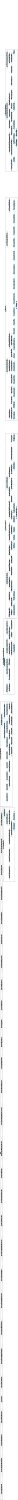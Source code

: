 /* ------------------------------------------------------------ */
/* created with bunch v3 */
/* Objective Function value = 1.7547169811320755*/
/* ------------------------------------------------------------ */

digraph G {
size= "10,10";
rotate = 90;
subgraph cluster_libraries {
label = "libraries";
color = black;
style = bold;

"helper_events2ClassicPCM_Finder_findAllEventGroups"[shape=diamond,color=lightgray,fontcolor=black,style=filled];
"helper_events2ClassicPCM_Finder_findAllAssemblyAllocations"[shape=diamond,color=lightgray,fontcolor=black,style=filled];
"helper_Commons_createAssemblyContext2"[shape=diamond,color=lightgray,fontcolor=black,style=filled];
"helper_events2ClassicPCM_Finder_findResourceContainer"[shape=diamond,color=lightgray,fontcolor=black,style=filled];
"helper_events2ClassicPCM_Finder_findAllocation2"[shape=diamond,color=lightgray,fontcolor=black,style=filled];
"helper_Commons_getProvidingComponent"[shape=diamond,color=lightgray,fontcolor=black,style=filled];
"helper_events2ClassicPCM_Finder_findAllSourceRoles2"[shape=diamond,color=lightgray,fontcolor=black,style=filled];
"mapping_Commons_createAssemblyContext3"[shape=diamond,color=lightgray,fontcolor=black,style=filled];
"helper_Commons_createAllocationContext"[shape=diamond,color=lightgray,fontcolor=black,style=filled];
"helper_Commons_deployAndConnect"[shape=diamond,color=lightgray,fontcolor=black,style=filled];
"helper_Commons_createAssemblyContext"[shape=diamond,color=lightgray,fontcolor=black,style=filled];
"helper_Commons_getUniqueElementNameSuffix"[shape=diamond,color=lightgray,fontcolor=black,style=filled];
"helper_events2ClassicPCM_Finder_findAllSourceRoles"[shape=diamond,color=lightgray,fontcolor=black,style=filled];
"helper_events2ClassicPCM_Finder_findAllAssemblyContextsWithSourceRoles"[shape=diamond,color=lightgray,fontcolor=black,style=filled];
"helper_events2ClassicPCM_Finder_findAssemblyEventConnectors"[shape=diamond,color=lightgray,fontcolor=black,style=filled];
"helper_Commons_createBasicComponent"[shape=diamond,color=lightgray,fontcolor=black,style=filled];
"helper_events2ClassicPCM_Finder_findResourceContainer2"[shape=diamond,color=lightgray,fontcolor=black,style=filled];
"helper_Commons_createOperationProvidedRole"[shape=diamond,color=lightgray,fontcolor=black,style=filled];
"helper_events2ClassicPCM_Finder_findEventChannelSourceConnectors"[shape=diamond,color=lightgray,fontcolor=black,style=filled];
"helper_events2ClassicPCM_Finder_findAllocation"[shape=diamond,color=lightgray,fontcolor=black,style=filled];
"helper_events2ClassicPCM_Finder_findOperationProvidedRole"[shape=diamond,color=lightgray,fontcolor=black,style=filled];
"helper_Commons_getListOfVariableCharacterisationTypes"[shape=diamond,color=lightgray,fontcolor=black,style=filled];
"helper_events2ClassicPCM_Finder_findAllEventChannelAllocations"[shape=diamond,color=lightgray,fontcolor=black,style=filled];
"helper_events2ClassicPCM_Finder_findSystem"[shape=diamond,color=lightgray,fontcolor=black,style=filled];
"helper_Commons_connect"[shape=diamond,color=lightgray,fontcolor=black,style=filled];
"mapping_Commons_createOperationRequiredRole2"[shape=diamond,color=lightgray,fontcolor=black,style=filled];
"helper_Commons_createOperationRequiredRole"[shape=diamond,color=lightgray,fontcolor=black,style=filled];
"helper_events2ClassicPCM_Finder_findMiddlewareContainer"[shape=diamond,color=lightgray,fontcolor=black,style=filled];
"helper_Commons_getOperationRequiredRole"[shape=diamond,color=lightgray,fontcolor=black,style=filled];
}
subgraph cluster0 {
label = "(SS-L3):class_repository_OperationRequiredRole";
color = black;
style = bold;

"helper_SinkCommunication_create"[label="helper_SinkCommunication_create",shape=ellipse,color=lightblue,fontcolor=black,style=filled];
"class_repository_ProvidedRole"[label="class_repository_ProvidedRole",shape=ellipse,color=lightblue,fontcolor=black,style=filled];
"helper_SinkCommunication_createComponent"[label="helper_SinkCommunication_createComponent",shape=ellipse,color=lightblue,fontcolor=black,style=filled];
"helper_EventFilter_create"[label="helper_EventFilter_create",shape=ellipse,color=lightblue,fontcolor=black,style=filled];
"class_repository_SinkRole"[label="class_repository_SinkRole",shape=ellipse,color=lightblue,fontcolor=black,style=filled];
"helper_EventFilter_createComponent"[label="helper_EventFilter_createComponent",shape=ellipse,color=lightblue,fontcolor=black,style=filled];
"helper_SourceCommunication_createComponent"[label="helper_SourceCommunication_createComponent",shape=ellipse,color=lightblue,fontcolor=black,style=filled];
"class_repository_SourceRole"[label="class_repository_SourceRole",shape=ellipse,color=lightblue,fontcolor=black,style=filled];
"helper_SourceCommunication_create"[label="helper_SourceCommunication_create",shape=ellipse,color=lightblue,fontcolor=black,style=filled];
"helper_EventDistribution_createComponent"[label="helper_EventDistribution_createComponent",shape=ellipse,color=lightblue,fontcolor=black,style=filled];
"helper_EventDistribution_create"[label="helper_EventDistribution_create",shape=ellipse,color=lightblue,fontcolor=black,style=filled];
"class_repository_BasicComponent"[label="class_repository_BasicComponent",shape=ellipse,color=lightblue,fontcolor=black,style=filled];
"helper_SourcePort_create"[label="helper_SourcePort_create",shape=ellipse,color=lightblue,fontcolor=black,style=filled];
"helper_SourcePort_createComponent"[label="helper_SourcePort_createComponent",shape=ellipse,color=lightblue,fontcolor=black,style=filled];
"helper_events2ClassicPCM_processSourceRoleDirectConnection"[label="helper_events2ClassicPCM_processSourceRoleDirectConnection",shape=ellipse,color=lightblue,fontcolor=black,style=filled];
"helper_SinkPort_create"[label="helper_SinkPort_create",shape=ellipse,color=lightblue,fontcolor=black,style=filled];
"class_repository_OperationRequiredRole"[label="class_repository_OperationRequiredRole",shape=ellipse,color=lightblue,fontcolor=black,style=filled];
"helper_events2ClassicPCM_processSourceRole"[label="helper_events2ClassicPCM_processSourceRole",shape=ellipse,color=lightblue,fontcolor=black,style=filled];
"class_composition_AssemblyEventConnector"[label="class_composition_AssemblyEventConnector",shape=ellipse,color=lightblue,fontcolor=black,style=filled];
"class_composition_EventChannelSourceConnector"[label="class_composition_EventChannelSourceConnector",shape=ellipse,color=lightblue,fontcolor=black,style=filled];
"class_composition_EventChannelSinkConnector"[label="class_composition_EventChannelSinkConnector",shape=ellipse,color=lightblue,fontcolor=black,style=filled];
"helper_events2ClassicPCM_removeEventModelElements"[label="helper_events2ClassicPCM_removeEventModelElements",shape=ellipse,color=lightblue,fontcolor=black,style=filled];
}
subgraph cluster1 {
label = "(SS-L3):package_repository";
color = black;
style = bold;

"class_repository_CompleteComponentType"[label="class_repository_CompleteComponentType",shape=ellipse,color=lightblue,fontcolor=black,style=filled];
"class_repository_CollectionDataType"[label="class_repository_CollectionDataType",shape=ellipse,color=lightblue,fontcolor=black,style=filled];
"class_repository_InnerDeclaration"[label="class_repository_InnerDeclaration",shape=ellipse,color=lightblue,fontcolor=black,style=filled];
"class_repository_CompositeDataType"[label="class_repository_CompositeDataType",shape=ellipse,color=lightblue,fontcolor=black,style=filled];
"class_repository_InfrastructureInterface"[label="class_repository_InfrastructureInterface",shape=ellipse,color=lightblue,fontcolor=black,style=filled];
"class_repository_ProvidesComponentType"[label="class_repository_ProvidesComponentType",shape=ellipse,color=lightblue,fontcolor=black,style=filled];
"class_repository_InfrastructureRequiredRole"[label="class_repository_InfrastructureRequiredRole",shape=ellipse,color=lightblue,fontcolor=black,style=filled];
"class_repository_InfrastructureProvidedRole"[label="class_repository_InfrastructureProvidedRole",shape=ellipse,color=lightblue,fontcolor=black,style=filled];
"class_repository_PassiveResource"[label="class_repository_PassiveResource",shape=ellipse,color=lightblue,fontcolor=black,style=filled];
"class_repository_DataType"[label="class_repository_DataType",shape=ellipse,color=lightblue,fontcolor=black,style=filled];
"class_repository_RequiredCharacterisation"[label="class_repository_RequiredCharacterisation",shape=ellipse,color=lightblue,fontcolor=black,style=filled];
"class_repository_Interface"[label="class_repository_Interface",shape=ellipse,color=lightblue,fontcolor=black,style=filled];
"class_repository_ImplementationComponentType"[label="class_repository_ImplementationComponentType",shape=ellipse,color=lightblue,fontcolor=black,style=filled];
"package_repository"[label="package_repository",shape=ellipse,color=lightblue,fontcolor=black,style=filled];
"class_repository_Role"[label="class_repository_Role",shape=ellipse,color=lightblue,fontcolor=black,style=filled];
"class_repository_InfrastructureSignature"[label="class_repository_InfrastructureSignature",shape=ellipse,color=lightblue,fontcolor=black,style=filled];
"class_repository_PrimitiveDataType"[label="class_repository_PrimitiveDataType",shape=ellipse,color=lightblue,fontcolor=black,style=filled];
"class_repository_CompositeComponent"[label="class_repository_CompositeComponent",shape=ellipse,color=lightblue,fontcolor=black,style=filled];
"class_repository_RequiredRole"[label="class_repository_RequiredRole",shape=ellipse,color=lightblue,fontcolor=black,style=filled];
"helper_SinkPort_createComponent"[label="helper_SinkPort_createComponent",shape=ellipse,color=lightblue,fontcolor=black,style=filled];
"class_repository_Repository"[label="class_repository_Repository",shape=ellipse,color=lightblue,fontcolor=black,style=filled];
"helper_VariableUtil_createDefaultVariableCharacterisation"[label="helper_VariableUtil_createDefaultVariableCharacterisation",shape=ellipse,color=lightblue,fontcolor=black,style=filled];
"class_parameter_VariableCharacterisation"[label="class_parameter_VariableCharacterisation",shape=ellipse,color=lightblue,fontcolor=black,style=filled];
"helper_VariableUtil_completeVariableCharacterizations"[label="helper_VariableUtil_completeVariableCharacterizations",shape=ellipse,color=lightblue,fontcolor=black,style=filled];
"class_reliability_FailureType"[label="class_reliability_FailureType",shape=ellipse,color=lightblue,fontcolor=black,style=filled];
"class_repository_ExceptionType"[label="class_repository_ExceptionType",shape=ellipse,color=lightblue,fontcolor=black,style=filled];
"helper_InterfaceUtil_createOperationSignature"[label="helper_InterfaceUtil_createOperationSignature",shape=ellipse,color=lightblue,fontcolor=black,style=filled];
"class_core_PCMRandomVariable"[label="class_core_PCMRandomVariable",shape=ellipse,color=lightblue,fontcolor=black,style=filled];
"helper_VariableUtil_createVariableCharacterisation"[label="helper_VariableUtil_createVariableCharacterisation",shape=ellipse,color=lightblue,fontcolor=black,style=filled];
"helper_InterfaceUtil_createOperationInterface"[label="helper_InterfaceUtil_createOperationInterface",shape=ellipse,color=lightblue,fontcolor=black,style=filled];
"class_repository_OperationInterface"[label="class_repository_OperationInterface",shape=ellipse,color=lightblue,fontcolor=black,style=filled];
"helper_events2ClassicPCM_createOperationInterfaces"[label="helper_events2ClassicPCM_createOperationInterfaces",shape=ellipse,color=lightblue,fontcolor=black,style=filled];
}
subgraph cluster2 {
label = "(SS-L3):helper_events2ClassicPCM_processSourceRoleChannelConnection";
color = black;
style = bold;

"helper_EventChannelMiddlewareRegistry_register"[label="helper_EventChannelMiddlewareRegistry_register",shape=ellipse,color=lightblue,fontcolor=black,style=filled];
"helper_events2ClassicPCM_setupEventChannelMiddleware"[label="helper_events2ClassicPCM_setupEventChannelMiddleware",shape=ellipse,color=lightblue,fontcolor=black,style=filled];
"class_composition_EventChannel"[label="class_composition_EventChannel",shape=ellipse,color=lightblue,fontcolor=black,style=filled];
"helper_events2ClassicPCM_setupCentralMiddleware"[label="helper_events2ClassicPCM_setupCentralMiddleware",shape=ellipse,color=lightblue,fontcolor=black,style=filled];
"class_resourceenvironment_ResourceContainer"[label="class_resourceenvironment_ResourceContainer",shape=ellipse,color=lightblue,fontcolor=black,style=filled];
"entry_events2ClassicPCM_main"[label="entry_events2ClassicPCM_main",shape=ellipse,color=lightblue,fontcolor=black,style=filled];
"helper_EventChannelMiddlewareRegistry_getIdentifier"[label="helper_EventChannelMiddlewareRegistry_getIdentifier",shape=ellipse,color=lightblue,fontcolor=black,style=filled];
"helper_EventChannelMiddlewareRegistry_find"[label="helper_EventChannelMiddlewareRegistry_find",shape=ellipse,color=lightblue,fontcolor=black,style=filled];
"helper_Sink_adoptAndConnect2"[label="helper_Sink_adoptAndConnect2",shape=ellipse,color=lightblue,fontcolor=black,style=filled];
"helper_events2ClassicPCM_processSourceRoleChannelConnection"[label="helper_events2ClassicPCM_processSourceRoleChannelConnection",shape=ellipse,color=lightblue,fontcolor=black,style=filled];
"class_composition_AssemblyContext"[label="class_composition_AssemblyContext",shape=ellipse,color=lightblue,fontcolor=black,style=filled];
"package_allocation"[label="package_allocation",shape=ellipse,color=lightblue,fontcolor=black,style=filled];
"class_allocation_AllocationContext"[label="class_allocation_AllocationContext",shape=ellipse,color=lightblue,fontcolor=black,style=filled];
"class_allocation_Allocation"[label="class_allocation_Allocation",shape=ellipse,color=lightblue,fontcolor=black,style=filled];
}
subgraph cluster3 {
label = "(SS-L3):class_repository_OperationProvidedRole";
color = black;
style = bold;

"class_parameter_VariableUsage"[label="class_parameter_VariableUsage",shape=ellipse,color=lightblue,fontcolor=black,style=filled];
"helper_VariableUtil_createVariableUsage2"[label="helper_VariableUtil_createVariableUsage2",shape=ellipse,color=lightblue,fontcolor=black,style=filled];
"helper_events2ClassicPCM_Transformation_createVariableUsage"[label="helper_events2ClassicPCM_Transformation_createVariableUsage",shape=ellipse,color=lightblue,fontcolor=black,style=filled];
"class_stoex_AbstractNamedReference"[label="class_stoex_AbstractNamedReference",shape=ellipse,color=lightblue,fontcolor=black,style=filled];
"class_seff_CallAction"[label="class_seff_CallAction",shape=ellipse,color=lightblue,fontcolor=black,style=filled];
"helper_VariableUtil_createVariableReference"[label="helper_VariableUtil_createVariableReference",shape=ellipse,color=lightblue,fontcolor=black,style=filled];
"class_stoex_VariableReference"[label="class_stoex_VariableReference",shape=ellipse,color=lightblue,fontcolor=black,style=filled];
"helper_VariableUtil_createVariableUsage"[label="helper_VariableUtil_createVariableUsage",shape=ellipse,color=lightblue,fontcolor=black,style=filled];
"class_repository_Parameter"[label="class_repository_Parameter",shape=ellipse,color=lightblue,fontcolor=black,style=filled];
"helper_VariableUtil_buildCompleteForwardingVariableUsageSet"[label="helper_VariableUtil_buildCompleteForwardingVariableUsageSet",shape=ellipse,color=lightblue,fontcolor=black,style=filled];
"class_repository_RepositoryComponent"[label="class_repository_RepositoryComponent",shape=ellipse,color=lightblue,fontcolor=black,style=filled];
"helper_events2ClassicPCM_Transformation_weaveInMiddleware"[label="helper_events2ClassicPCM_Transformation_weaveInMiddleware",shape=ellipse,color=lightblue,fontcolor=black,style=filled];
"helper_events2ClassicPCM_Transformation_connectComponentToMiddleware"[label="helper_events2ClassicPCM_Transformation_connectComponentToMiddleware",shape=ellipse,color=lightblue,fontcolor=black,style=filled];
"class_repository_OperationProvidedRole"[label="class_repository_OperationProvidedRole",shape=ellipse,color=lightblue,fontcolor=black,style=filled];
"class_entity_InterfaceProvidingEntity"[label="class_entity_InterfaceProvidingEntity",shape=ellipse,color=lightblue,fontcolor=black,style=filled];
"mapping_Sink_createSinkOperationProvidedRole"[label="mapping_Sink_createSinkOperationProvidedRole",shape=ellipse,color=lightblue,fontcolor=black,style=filled];
"helper_Sink_connectComponent"[label="helper_Sink_connectComponent",shape=ellipse,color=lightblue,fontcolor=black,style=filled];
"class_composition_AssemblyConnector"[label="class_composition_AssemblyConnector",shape=ellipse,color=lightblue,fontcolor=black,style=filled];
"helper_Sink_connectComponent2"[label="helper_Sink_connectComponent2",shape=ellipse,color=lightblue,fontcolor=black,style=filled];
"class_composition_Connector"[label="class_composition_Connector",shape=ellipse,color=lightblue,fontcolor=black,style=filled];
"class_composition_ComposedStructure"[label="class_composition_ComposedStructure",shape=ellipse,color=lightblue,fontcolor=black,style=filled];
"class_system_System"[label="class_system_System",shape=ellipse,color=lightblue,fontcolor=black,style=filled];
"package_system"[label="package_system",shape=ellipse,color=lightblue,fontcolor=black,style=filled];
}
subgraph cluster4 {
label = "(SS-L3):class_repository_OperationSignature";
color = black;
style = bold;

"helper_SEFFUtil_createForkBehaviour"[label="helper_SEFFUtil_createForkBehaviour",shape=ellipse,color=lightblue,fontcolor=black,style=filled];
"class_seff_ForkedBehaviour"[label="class_seff_ForkedBehaviour",shape=ellipse,color=lightblue,fontcolor=black,style=filled];
"class_repository_Signature"[label="class_repository_Signature",shape=ellipse,color=lightblue,fontcolor=black,style=filled];
"helper_EventDistribution_addSinkRequiredRole"[label="helper_EventDistribution_addSinkRequiredRole",shape=ellipse,color=lightblue,fontcolor=black,style=filled];
"class_seff_ServiceEffectSpecification"[label="class_seff_ServiceEffectSpecification",shape=ellipse,color=lightblue,fontcolor=black,style=filled];
"helper_SEFFUtil_addExternalCallActionToSeff"[label="helper_SEFFUtil_addExternalCallActionToSeff",shape=ellipse,color=lightblue,fontcolor=black,style=filled];
"class_seff_ExternalCallAction"[label="class_seff_ExternalCallAction",shape=ellipse,color=lightblue,fontcolor=black,style=filled];
"helper_SEFFUtil_createForkAction"[label="helper_SEFFUtil_createForkAction",shape=ellipse,color=lightblue,fontcolor=black,style=filled];
"class_seff_ForkAction"[label="class_seff_ForkAction",shape=ellipse,color=lightblue,fontcolor=black,style=filled];
"helper_SEFFUtil_createForwardingExternalCallAction"[label="helper_SEFFUtil_createForwardingExternalCallAction",shape=ellipse,color=lightblue,fontcolor=black,style=filled];
"helper_SEFFUtil_createForwardingSEFF"[label="helper_SEFFUtil_createForwardingSEFF",shape=ellipse,color=lightblue,fontcolor=black,style=filled];
"class_seff_AbstractAction"[label="class_seff_AbstractAction",shape=ellipse,color=lightblue,fontcolor=black,style=filled];
"class_seff_ResourceDemandingSEFF"[label="class_seff_ResourceDemandingSEFF",shape=ellipse,color=lightblue,fontcolor=black,style=filled];
"helper_SEFFUtil_createBasicSEFFWithForkAction"[label="helper_SEFFUtil_createBasicSEFFWithForkAction",shape=ellipse,color=lightblue,fontcolor=black,style=filled];
"helper_SEFFRegistry_registerSEFF"[label="helper_SEFFRegistry_registerSEFF",shape=ellipse,color=lightblue,fontcolor=black,style=filled];
"helper_Source_transformEmitEventActions"[label="helper_Source_transformEmitEventActions",shape=ellipse,color=lightblue,fontcolor=black,style=filled];
"helper_Source_createExternalCallAction"[label="helper_Source_createExternalCallAction",shape=ellipse,color=lightblue,fontcolor=black,style=filled];
"class_seff_EmitEventAction"[label="class_seff_EmitEventAction",shape=ellipse,color=lightblue,fontcolor=black,style=filled];
"class_repository_OperationSignature"[label="class_repository_OperationSignature",shape=ellipse,color=lightblue,fontcolor=black,style=filled];
"helper_SEFFRegistry_findSEFF"[label="helper_SEFFRegistry_findSEFF",shape=ellipse,color=lightblue,fontcolor=black,style=filled];
"helper_SEFFRegistry_getCombinedIdentifier"[label="helper_SEFFRegistry_getCombinedIdentifier",shape=ellipse,color=lightblue,fontcolor=black,style=filled];
"helper_SEFFUtil_createStartAction"[label="helper_SEFFUtil_createStartAction",shape=ellipse,color=lightblue,fontcolor=black,style=filled];
"class_seff_StartAction"[label="class_seff_StartAction",shape=ellipse,color=lightblue,fontcolor=black,style=filled];
"class_seff_StopAction"[label="class_seff_StopAction",shape=ellipse,color=lightblue,fontcolor=black,style=filled];
"helper_SEFFUtil_createStopAction"[label="helper_SEFFUtil_createStopAction",shape=ellipse,color=lightblue,fontcolor=black,style=filled];
"helper_SEFFUtil_createGuardedBranchTransitionWithOnlyStartToStop"[label="helper_SEFFUtil_createGuardedBranchTransitionWithOnlyStartToStop",shape=ellipse,color=lightblue,fontcolor=black,style=filled];
"class_seff_ResourceDemandingBehaviour"[label="class_seff_ResourceDemandingBehaviour",shape=ellipse,color=lightblue,fontcolor=black,style=filled];
"helper_SEFFUtil_createGuardedBranchTransitionWithExternalCall"[label="helper_SEFFUtil_createGuardedBranchTransitionWithExternalCall",shape=ellipse,color=lightblue,fontcolor=black,style=filled];
"class_seff_GuardedBranchTransition"[label="class_seff_GuardedBranchTransition",shape=ellipse,color=lightblue,fontcolor=black,style=filled];
"class_seff_BranchAction"[label="class_seff_BranchAction",shape=ellipse,color=lightblue,fontcolor=black,style=filled];
"helper_SEFFUtil_createEmptyBranchAction"[label="helper_SEFFUtil_createEmptyBranchAction",shape=ellipse,color=lightblue,fontcolor=black,style=filled];
"class_seff_AbstractBranchTransition"[label="class_seff_AbstractBranchTransition",shape=ellipse,color=lightblue,fontcolor=black,style=filled];
"helper_SEFFUtil_createSEFFWithBranchAction"[label="helper_SEFFUtil_createSEFFWithBranchAction",shape=ellipse,color=lightblue,fontcolor=black,style=filled];
"class_seff_AbstractInternalControlFlowAction"[label="class_seff_AbstractInternalControlFlowAction",shape=ellipse,color=lightblue,fontcolor=black,style=filled];
}
subgraph cluster5 {
label = "(SS-L3):class_repository_EventGroup";
color = black;
style = bold;

"helper_Sink_adoptAndConnect"[label="helper_Sink_adoptAndConnect",shape=ellipse,color=lightblue,fontcolor=black,style=filled];
"helper_OperationSignatureRegistry_findOperationInterface2"[label="helper_OperationSignatureRegistry_findOperationInterface2",shape=ellipse,color=lightblue,fontcolor=black,style=filled];
"helper_OperationSignatureRegistry_getCombinedIdentifier"[label="helper_OperationSignatureRegistry_getCombinedIdentifier",shape=ellipse,color=lightblue,fontcolor=black,style=filled];
"helper_OperationSignatureRegistry_registerSignature"[label="helper_OperationSignatureRegistry_registerSignature",shape=ellipse,color=lightblue,fontcolor=black,style=filled];
"helper_OperationSignatureRegistry_findOperationInterface"[label="helper_OperationSignatureRegistry_findOperationInterface",shape=ellipse,color=lightblue,fontcolor=black,style=filled];
"class_repository_EventGroup"[label="class_repository_EventGroup",shape=ellipse,color=lightblue,fontcolor=black,style=filled];
"class_repository_EventType"[label="class_repository_EventType",shape=ellipse,color=lightblue,fontcolor=black,style=filled];
"helper_OperationSignatureRegistry_findSignature"[label="helper_OperationSignatureRegistry_findSignature",shape=ellipse,color=lightblue,fontcolor=black,style=filled];
"helper_SEFFUtil_switchToOperationSignature"[label="helper_SEFFUtil_switchToOperationSignature",shape=ellipse,color=lightblue,fontcolor=black,style=filled];
}
"helper_SinkCommunication_createComponent" -> "class_repository_ProvidedRole" [color=blue,font=6];
"helper_SinkCommunication_createComponent" -> "class_seff_ResourceDemandingSEFF" [color=blue,font=6];
"helper_SinkCommunication_createComponent" -> "class_repository_OperationSignature" [color=blue,font=6];
"helper_SinkCommunication_createComponent" -> "class_seff_ServiceEffectSpecification" [color=blue,font=6];
"helper_SinkCommunication_createComponent" -> "class_repository_BasicComponent" [color=blue,font=6];
"helper_SinkCommunication_createComponent" -> "class_repository_SourceRole" [color=blue,font=6];
"helper_SinkCommunication_createComponent" -> "class_repository_OperationProvidedRole" [color=blue,font=6];
"helper_SinkCommunication_createComponent" -> "class_repository_OperationInterface" [color=blue,font=6];
"helper_SinkCommunication_createComponent" -> "class_repository_Repository" [color=blue,font=6];
"helper_SinkCommunication_createComponent" -> "class_repository_EventGroup" [color=blue,font=6];
"helper_SinkCommunication_createComponent" -> "class_repository_SinkRole" [color=blue,font=6];
"helper_SinkCommunication_createComponent" -> "class_repository_OperationRequiredRole" [color=blue,font=6];
"helper_SinkCommunication_createComponent" -> "class_repository_RequiredRole" [color=blue,font=6];
"helper_SinkCommunication_createComponent" -> "helper_SEFFUtil_createForwardingSEFF" [color=blue,font=6];
"helper_events2ClassicPCM_removeEventModelElements" -> "class_repository_SinkRole" [color=blue,font=6];
"helper_events2ClassicPCM_removeEventModelElements" -> "class_seff_EmitEventAction" [color=blue,font=6];
"helper_events2ClassicPCM_removeEventModelElements" -> "class_composition_EventChannel" [color=blue,font=6];
"helper_events2ClassicPCM_removeEventModelElements" -> "class_repository_SourceRole" [color=blue,font=6];
"helper_events2ClassicPCM_removeEventModelElements" -> "package_allocation" [color=blue,font=6];
"helper_events2ClassicPCM_removeEventModelElements" -> "class_repository_EventType" [color=blue,font=6];
"helper_events2ClassicPCM_removeEventModelElements" -> "package_system" [color=blue,font=6];
"helper_events2ClassicPCM_removeEventModelElements" -> "package_repository" [color=blue,font=6];
"helper_events2ClassicPCM_removeEventModelElements" -> "class_allocation_AllocationContext" [color=blue,font=6];
"helper_events2ClassicPCM_removeEventModelElements" -> "class_composition_EventChannelSinkConnector" [color=blue,font=6];
"helper_events2ClassicPCM_removeEventModelElements" -> "class_composition_AssemblyEventConnector" [color=blue,font=6];
"helper_events2ClassicPCM_removeEventModelElements" -> "class_composition_EventChannelSourceConnector" [color=blue,font=6];
"helper_events2ClassicPCM_removeEventModelElements" -> "class_repository_EventGroup" [color=blue,font=6];
"helper_SinkCommunication_create" -> "class_repository_SinkRole" [color=blue,font=6];
"helper_SinkCommunication_create" -> "class_repository_OperationProvidedRole" [color=blue,font=6];
"helper_SinkCommunication_create" -> "class_repository_SourceRole" [color=blue,font=6];
"helper_SinkCommunication_create" -> "class_resourceenvironment_ResourceContainer" [color=blue,font=6];
"helper_SinkCommunication_create" -> "class_repository_BasicComponent" [color=blue,font=6];
"helper_SinkCommunication_create" -> "class_repository_OperationRequiredRole" [color=blue,font=6];
"helper_SinkCommunication_create" -> "class_system_System" [color=blue,font=6];
"helper_SinkCommunication_create" -> "class_composition_AssemblyConnector" [color=blue,font=6];
"helper_SinkCommunication_create" -> "class_repository_ProvidedRole" [color=blue,font=6];
"helper_SinkCommunication_create" -> "class_composition_AssemblyContext" [color=blue,font=6];
"helper_SinkCommunication_create" -> "helper_SinkCommunication_createComponent" [color=blue,font=6];
"helper_SinkCommunication_create" -> "class_allocation_Allocation" [color=blue,font=6];
"class_repository_SinkRole" -> "package_repository" [color=blue,font=6];
"class_repository_CompositeComponent" -> "package_repository" [color=blue,font=6];
"helper_SinkPort_createComponent" -> "class_repository_ProvidedRole" [color=blue,font=6];
"helper_SinkPort_createComponent" -> "class_seff_ResourceDemandingSEFF" [color=blue,font=6];
"helper_SinkPort_createComponent" -> "class_repository_OperationSignature" [color=blue,font=6];
"helper_SinkPort_createComponent" -> "class_seff_ServiceEffectSpecification" [color=blue,font=6];
"helper_SinkPort_createComponent" -> "class_repository_BasicComponent" [color=blue,font=6];
"helper_SinkPort_createComponent" -> "class_repository_SourceRole" [color=blue,font=6];
"helper_SinkPort_createComponent" -> "class_repository_OperationProvidedRole" [color=blue,font=6];
"helper_SinkPort_createComponent" -> "class_repository_OperationInterface" [color=blue,font=6];
"helper_SinkPort_createComponent" -> "class_repository_Repository" [color=blue,font=6];
"helper_SinkPort_createComponent" -> "class_repository_EventGroup" [color=blue,font=6];
"helper_SinkPort_createComponent" -> "class_repository_SinkRole" [color=blue,font=6];
"helper_SinkPort_createComponent" -> "class_repository_OperationRequiredRole" [color=blue,font=6];
"helper_SinkPort_createComponent" -> "class_repository_RequiredRole" [color=blue,font=6];
"helper_SinkPort_createComponent" -> "helper_SEFFUtil_createForwardingSEFF" [color=blue,font=6];
"class_repository_InfrastructureSignature" -> "package_repository" [color=blue,font=6];
"helper_EventChannelMiddlewareRegistry_find" -> "helper_EventChannelMiddlewareRegistry_getIdentifier" [color=blue,font=6];
"helper_EventChannelMiddlewareRegistry_find" -> "class_composition_EventChannel" [color=blue,font=6];
"helper_EventChannelMiddlewareRegistry_find" -> "class_composition_AssemblyContext" [color=blue,font=6];
"class_repository_RequiredRole" -> "package_repository" [color=blue,font=6];
"helper_events2ClassicPCM_processSourceRoleDirectConnection" -> "class_seff_EmitEventAction" [color=blue,font=6];
"helper_events2ClassicPCM_processSourceRoleDirectConnection" -> "class_allocation_Allocation" [color=blue,font=6];
"helper_events2ClassicPCM_processSourceRoleDirectConnection" -> "helper_OperationSignatureRegistry_findOperationInterface" [color=blue,font=6];
"helper_events2ClassicPCM_processSourceRoleDirectConnection" -> "class_system_System" [color=blue,font=6];
"helper_events2ClassicPCM_processSourceRoleDirectConnection" -> "class_core_PCMRandomVariable" [color=blue,font=6];
"helper_events2ClassicPCM_processSourceRoleDirectConnection" -> "class_composition_AssemblyEventConnector" [color=blue,font=6];
"helper_events2ClassicPCM_processSourceRoleDirectConnection" -> "class_repository_RepositoryComponent" [color=blue,font=6];
"helper_events2ClassicPCM_processSourceRoleDirectConnection" -> "helper_SourcePort_create" [color=blue,font=6];
"helper_events2ClassicPCM_processSourceRoleDirectConnection" -> "class_repository_SourceRole" [color=blue,font=6];
"helper_events2ClassicPCM_processSourceRoleDirectConnection" -> "helper_EventDistribution_create" [color=blue,font=6];
"helper_events2ClassicPCM_processSourceRoleDirectConnection" -> "class_repository_OperationInterface" [color=blue,font=6];
"helper_events2ClassicPCM_processSourceRoleDirectConnection" -> "helper_events2ClassicPCM_Transformation_weaveInMiddleware" [color=blue,font=6];
"helper_events2ClassicPCM_processSourceRoleDirectConnection" -> "class_resourceenvironment_ResourceContainer" [color=blue,font=6];
"helper_events2ClassicPCM_processSourceRoleDirectConnection" -> "package_allocation" [color=blue,font=6];
"helper_events2ClassicPCM_processSourceRoleDirectConnection" -> "helper_SinkPort_create" [color=blue,font=6];
"helper_events2ClassicPCM_processSourceRoleDirectConnection" -> "helper_EventFilter_create" [color=blue,font=6];
"helper_events2ClassicPCM_processSourceRoleDirectConnection" -> "class_composition_AssemblyContext" [color=blue,font=6];
"helper_events2ClassicPCM_processSourceRoleDirectConnection" -> "helper_SinkCommunication_create" [color=blue,font=6];
"helper_events2ClassicPCM_processSourceRoleDirectConnection" -> "class_repository_SinkRole" [color=blue,font=6];
"helper_events2ClassicPCM_processSourceRoleDirectConnection" -> "helper_Sink_adoptAndConnect" [color=blue,font=6];
"helper_events2ClassicPCM_processSourceRoleDirectConnection" -> "package_repository" [color=blue,font=6];
"helper_events2ClassicPCM_processSourceRoleDirectConnection" -> "helper_SourceCommunication_create" [color=blue,font=6];
"helper_events2ClassicPCM_processSourceRoleDirectConnection" -> "helper_EventDistribution_addSinkRequiredRole" [color=blue,font=6];
"helper_events2ClassicPCM_processSourceRoleDirectConnection" -> "class_repository_OperationRequiredRole" [color=blue,font=6];
"helper_events2ClassicPCM_processSourceRoleDirectConnection" -> "helper_Source_transformEmitEventActions" [color=blue,font=6];
"class_repository_Role" -> "package_repository" [color=blue,font=6];
"helper_SEFFRegistry_registerSEFF" -> "class_seff_ResourceDemandingSEFF" [color=blue,font=6];
"helper_SEFFRegistry_registerSEFF" -> "class_repository_OperationSignature" [color=blue,font=6];
"helper_SEFFRegistry_registerSEFF" -> "class_repository_BasicComponent" [color=blue,font=6];
"helper_SEFFRegistry_registerSEFF" -> "helper_SEFFRegistry_getCombinedIdentifier" [color=blue,font=6];
"class_repository_Interface" -> "package_repository" [color=blue,font=6];
"class_repository_EventType" -> "package_repository" [color=blue,font=6];
"class_repository_DataType" -> "package_repository" [color=blue,font=6];
"helper_SEFFUtil_createStopAction" -> "class_seff_AbstractAction" [color=blue,font=6];
"helper_SEFFUtil_createStopAction" -> "class_seff_StopAction" [color=blue,font=6];
"helper_VariableUtil_createVariableUsage2" -> "class_stoex_AbstractNamedReference" [color=blue,font=6];
"helper_VariableUtil_createVariableUsage2" -> "class_parameter_VariableCharacterisation" [color=blue,font=6];
"helper_VariableUtil_createVariableUsage2" -> "class_stoex_VariableReference" [color=blue,font=6];
"helper_VariableUtil_createVariableUsage2" -> "class_parameter_VariableUsage" [color=blue,font=6];
"helper_VariableUtil_createVariableUsage2" -> "helper_VariableUtil_createVariableCharacterisation" [color=blue,font=6];
"helper_VariableUtil_createVariableUsage2" -> "helper_VariableUtil_createVariableReference" [color=blue,font=6];
"helper_VariableUtil_createVariableUsage2" -> "class_repository_Parameter" [color=blue,font=6];
"class_repository_RepositoryComponent" -> "package_repository" [color=blue,font=6];
"helper_Sink_connectComponent" -> "class_repository_OperationProvidedRole" [color=blue,font=6];
"helper_Sink_connectComponent" -> "class_repository_OperationRequiredRole" [color=blue,font=6];
"helper_Sink_connectComponent" -> "class_composition_ComposedStructure" [color=blue,font=6];
"helper_Sink_connectComponent" -> "class_system_System" [color=blue,font=6];
"helper_Sink_connectComponent" -> "class_composition_AssemblyConnector" [color=blue,font=6];
"helper_Sink_connectComponent" -> "class_repository_RepositoryComponent" [color=blue,font=6];
"helper_Sink_connectComponent" -> "class_composition_AssemblyContext" [color=blue,font=6];
"helper_Sink_connectComponent" -> "class_composition_Connector" [color=blue,font=6];
"helper_Sink_connectComponent" -> "class_composition_AssemblyEventConnector" [color=blue,font=6];
"entry_events2ClassicPCM_main" -> "class_composition_EventChannel" [color=blue,font=6];
"entry_events2ClassicPCM_main" -> "class_repository_SourceRole" [color=blue,font=6];
"entry_events2ClassicPCM_main" -> "package_allocation" [color=blue,font=6];
"entry_events2ClassicPCM_main" -> "class_resourceenvironment_ResourceContainer" [color=blue,font=6];
"entry_events2ClassicPCM_main" -> "helper_events2ClassicPCM_removeEventModelElements" [color=blue,font=6];
"entry_events2ClassicPCM_main" -> "package_repository" [color=blue,font=6];
"entry_events2ClassicPCM_main" -> "class_composition_AssemblyContext" [color=blue,font=6];
"entry_events2ClassicPCM_main" -> "class_allocation_AllocationContext" [color=blue,font=6];
"entry_events2ClassicPCM_main" -> "helper_events2ClassicPCM_processSourceRole" [color=blue,font=6];
"entry_events2ClassicPCM_main" -> "helper_events2ClassicPCM_setupCentralMiddleware" [color=blue,font=6];
"entry_events2ClassicPCM_main" -> "helper_events2ClassicPCM_createOperationInterfaces" [color=blue,font=6];
"entry_events2ClassicPCM_main" -> "helper_events2ClassicPCM_setupEventChannelMiddleware" [color=blue,font=6];
"class_repository_Repository" -> "package_repository" [color=blue,font=6];
"helper_EventDistribution_addSinkRequiredRole" -> "class_seff_ForkedBehaviour" [color=blue,font=6];
"helper_EventDistribution_addSinkRequiredRole" -> "helper_SEFFUtil_createForkBehaviour" [color=blue,font=6];
"helper_EventDistribution_addSinkRequiredRole" -> "class_repository_BasicComponent" [color=blue,font=6];
"helper_EventDistribution_addSinkRequiredRole" -> "class_repository_OperationRequiredRole" [color=blue,font=6];
"helper_EventDistribution_addSinkRequiredRole" -> "class_repository_RepositoryComponent" [color=blue,font=6];
"helper_EventDistribution_addSinkRequiredRole" -> "class_repository_Signature" [color=blue,font=6];
"helper_EventDistribution_addSinkRequiredRole" -> "class_seff_ForkAction" [color=blue,font=6];
"helper_EventDistribution_addSinkRequiredRole" -> "class_composition_AssemblyContext" [color=blue,font=6];
"helper_EventDistribution_addSinkRequiredRole" -> "class_repository_OperationSignature" [color=blue,font=6];
"helper_EventDistribution_addSinkRequiredRole" -> "class_repository_OperationInterface" [color=blue,font=6];
"helper_EventDistribution_addSinkRequiredRole" -> "class_seff_AbstractAction" [color=blue,font=6];
"helper_EventDistribution_addSinkRequiredRole" -> "class_seff_ResourceDemandingSEFF" [color=blue,font=6];
"helper_EventDistribution_addSinkRequiredRole" -> "class_seff_ServiceEffectSpecification" [color=blue,font=6];
"class_repository_SourceRole" -> "package_repository" [color=blue,font=6];
"helper_VariableUtil_createVariableCharacterisation" -> "class_parameter_VariableCharacterisation" [color=blue,font=6];
"helper_VariableUtil_createVariableCharacterisation" -> "class_core_PCMRandomVariable" [color=blue,font=6];
"helper_VariableUtil_createVariableCharacterisation" -> "class_repository_Parameter" [color=blue,font=6];
"helper_SEFFUtil_createForkAction" -> "class_seff_AbstractAction" [color=blue,font=6];
"helper_SEFFUtil_createForkAction" -> "class_seff_ForkAction" [color=blue,font=6];
"class_repository_InfrastructureRequiredRole" -> "package_repository" [color=blue,font=6];
"helper_SourceCommunication_createComponent" -> "class_repository_OperationProvidedRole" [color=blue,font=6];
"helper_SourceCommunication_createComponent" -> "class_repository_SourceRole" [color=blue,font=6];
"helper_SourceCommunication_createComponent" -> "class_repository_BasicComponent" [color=blue,font=6];
"helper_SourceCommunication_createComponent" -> "class_repository_OperationRequiredRole" [color=blue,font=6];
"helper_SourceCommunication_createComponent" -> "class_repository_ProvidedRole" [color=blue,font=6];
"helper_SourceCommunication_createComponent" -> "class_repository_Repository" [color=blue,font=6];
"helper_SourceCommunication_createComponent" -> "class_repository_RequiredRole" [color=blue,font=6];
"helper_SourceCommunication_createComponent" -> "class_repository_OperationSignature" [color=blue,font=6];
"helper_SourceCommunication_createComponent" -> "helper_SEFFUtil_createForwardingSEFF" [color=blue,font=6];
"helper_SourceCommunication_createComponent" -> "class_repository_OperationInterface" [color=blue,font=6];
"helper_SourceCommunication_createComponent" -> "class_seff_ResourceDemandingSEFF" [color=blue,font=6];
"helper_SourceCommunication_createComponent" -> "class_seff_ServiceEffectSpecification" [color=blue,font=6];
"helper_SourceCommunication_createComponent" -> "class_repository_EventGroup" [color=blue,font=6];
"class_repository_ProvidesComponentType" -> "package_repository" [color=blue,font=6];
"class_repository_InfrastructureInterface" -> "package_repository" [color=blue,font=6];
"helper_VariableUtil_buildCompleteForwardingVariableUsageSet" -> "helper_VariableUtil_createVariableUsage" [color=blue,font=6];
"helper_VariableUtil_buildCompleteForwardingVariableUsageSet" -> "class_parameter_VariableUsage" [color=blue,font=6];
"helper_VariableUtil_buildCompleteForwardingVariableUsageSet" -> "class_repository_OperationSignature" [color=blue,font=6];
"helper_VariableUtil_buildCompleteForwardingVariableUsageSet" -> "class_repository_Parameter" [color=blue,font=6];
"class_repository_InnerDeclaration" -> "package_repository" [color=blue,font=6];
"helper_events2ClassicPCM_createOperationInterfaces" -> "class_repository_EventGroup" [color=blue,font=6];
"helper_events2ClassicPCM_createOperationInterfaces" -> "package_allocation" [color=blue,font=6];
"helper_events2ClassicPCM_createOperationInterfaces" -> "class_repository_OperationInterface" [color=blue,font=6];
"helper_events2ClassicPCM_createOperationInterfaces" -> "helper_InterfaceUtil_createOperationInterface" [color=blue,font=6];
"helper_Source_transformEmitEventActions" -> "helper_Source_createExternalCallAction" [color=blue,font=6];
"helper_Source_transformEmitEventActions" -> "class_seff_EmitEventAction" [color=blue,font=6];
"helper_Source_transformEmitEventActions" -> "class_repository_SourceRole" [color=blue,font=6];
"helper_Source_transformEmitEventActions" -> "class_seff_ExternalCallAction" [color=blue,font=6];
"helper_Source_transformEmitEventActions" -> "class_repository_OperationRequiredRole" [color=blue,font=6];
"helper_Source_transformEmitEventActions" -> "class_seff_AbstractAction" [color=blue,font=6];
"helper_events2ClassicPCM_Transformation_weaveInMiddleware" -> "class_repository_OperationProvidedRole" [color=blue,font=6];
"helper_events2ClassicPCM_Transformation_weaveInMiddleware" -> "class_resourceenvironment_ResourceContainer" [color=blue,font=6];
"helper_events2ClassicPCM_Transformation_weaveInMiddleware" -> "class_repository_OperationRequiredRole" [color=blue,font=6];
"helper_events2ClassicPCM_Transformation_weaveInMiddleware" -> "class_entity_InterfaceProvidingEntity" [color=blue,font=6];
"helper_events2ClassicPCM_Transformation_weaveInMiddleware" -> "class_system_System" [color=blue,font=6];
"helper_events2ClassicPCM_Transformation_weaveInMiddleware" -> "package_repository" [color=blue,font=6];
"helper_events2ClassicPCM_Transformation_weaveInMiddleware" -> "helper_events2ClassicPCM_Transformation_connectComponentToMiddleware" [color=blue,font=6];
"helper_events2ClassicPCM_Transformation_weaveInMiddleware" -> "class_repository_RepositoryComponent" [color=blue,font=6];
"helper_events2ClassicPCM_Transformation_weaveInMiddleware" -> "class_composition_AssemblyContext" [color=blue,font=6];
"helper_events2ClassicPCM_Transformation_weaveInMiddleware" -> "class_allocation_Allocation" [color=blue,font=6];
"class_repository_CompleteComponentType" -> "package_repository" [color=blue,font=6];
"helper_SEFFUtil_createGuardedBranchTransitionWithOnlyStartToStop" -> "class_seff_AbstractInternalControlFlowAction" [color=blue,font=6];
"helper_SEFFUtil_createGuardedBranchTransitionWithOnlyStartToStop" -> "class_seff_GuardedBranchTransition" [color=blue,font=6];
"helper_SEFFUtil_createGuardedBranchTransitionWithOnlyStartToStop" -> "class_seff_ResourceDemandingBehaviour" [color=blue,font=6];
"helper_SEFFUtil_createGuardedBranchTransitionWithOnlyStartToStop" -> "helper_SEFFUtil_createStopAction" [color=blue,font=6];
"helper_SEFFUtil_createGuardedBranchTransitionWithOnlyStartToStop" -> "class_core_PCMRandomVariable" [color=blue,font=6];
"helper_SEFFUtil_createGuardedBranchTransitionWithOnlyStartToStop" -> "class_seff_StartAction" [color=blue,font=6];
"helper_SEFFUtil_createGuardedBranchTransitionWithOnlyStartToStop" -> "class_seff_StopAction" [color=blue,font=6];
"helper_SEFFUtil_createGuardedBranchTransitionWithOnlyStartToStop" -> "helper_SEFFUtil_createStartAction" [color=blue,font=6];
"helper_SEFFUtil_createGuardedBranchTransitionWithOnlyStartToStop" -> "class_seff_AbstractAction" [color=blue,font=6];
"helper_OperationSignatureRegistry_findOperationInterface" -> "helper_OperationSignatureRegistry_getCombinedIdentifier" [color=blue,font=6];
"helper_OperationSignatureRegistry_findOperationInterface" -> "class_repository_SourceRole" [color=blue,font=6];
"helper_OperationSignatureRegistry_findOperationInterface" -> "class_repository_EventGroup" [color=blue,font=6];
"helper_OperationSignatureRegistry_findOperationInterface" -> "class_repository_OperationSignature" [color=blue,font=6];
"helper_OperationSignatureRegistry_findOperationInterface" -> "class_repository_EventType" [color=blue,font=6];
"helper_OperationSignatureRegistry_findOperationInterface" -> "class_repository_OperationInterface" [color=blue,font=6];
"helper_EventFilter_createComponent" -> "class_repository_ProvidedRole" [color=blue,font=6];
"helper_EventFilter_createComponent" -> "class_seff_ResourceDemandingSEFF" [color=blue,font=6];
"helper_EventFilter_createComponent" -> "class_repository_OperationSignature" [color=blue,font=6];
"helper_EventFilter_createComponent" -> "class_core_PCMRandomVariable" [color=blue,font=6];
"helper_EventFilter_createComponent" -> "class_seff_ServiceEffectSpecification" [color=blue,font=6];
"helper_EventFilter_createComponent" -> "class_repository_BasicComponent" [color=blue,font=6];
"helper_EventFilter_createComponent" -> "class_repository_SourceRole" [color=blue,font=6];
"helper_EventFilter_createComponent" -> "class_repository_OperationProvidedRole" [color=blue,font=6];
"helper_EventFilter_createComponent" -> "class_repository_OperationInterface" [color=blue,font=6];
"helper_EventFilter_createComponent" -> "class_repository_Repository" [color=blue,font=6];
"helper_EventFilter_createComponent" -> "class_repository_EventGroup" [color=blue,font=6];
"helper_EventFilter_createComponent" -> "class_repository_SinkRole" [color=blue,font=6];
"helper_EventFilter_createComponent" -> "helper_SEFFUtil_createSEFFWithBranchAction" [color=blue,font=6];
"helper_EventFilter_createComponent" -> "class_repository_OperationRequiredRole" [color=blue,font=6];
"helper_EventFilter_createComponent" -> "class_repository_RequiredRole" [color=blue,font=6];
"helper_InterfaceUtil_createOperationSignature" -> "class_reliability_FailureType" [color=blue,font=6];
"helper_InterfaceUtil_createOperationSignature" -> "class_repository_EventGroup" [color=blue,font=6];
"helper_InterfaceUtil_createOperationSignature" -> "class_repository_OperationSignature" [color=blue,font=6];
"helper_InterfaceUtil_createOperationSignature" -> "class_repository_EventType" [color=blue,font=6];
"helper_InterfaceUtil_createOperationSignature" -> "helper_OperationSignatureRegistry_registerSignature" [color=blue,font=6];
"helper_InterfaceUtil_createOperationSignature" -> "class_repository_ExceptionType" [color=blue,font=6];
"helper_InterfaceUtil_createOperationSignature" -> "class_repository_Parameter" [color=blue,font=6];
"helper_VariableUtil_completeVariableCharacterizations" -> "class_parameter_VariableCharacterisation" [color=blue,font=6];
"helper_VariableUtil_completeVariableCharacterizations" -> "class_parameter_VariableUsage" [color=blue,font=6];
"helper_VariableUtil_completeVariableCharacterizations" -> "helper_VariableUtil_createDefaultVariableCharacterisation" [color=blue,font=6];
"class_repository_EventGroup" -> "package_repository" [color=blue,font=6];
"helper_events2ClassicPCM_processSourceRoleChannelConnection" -> "class_seff_EmitEventAction" [color=blue,font=6];
"helper_events2ClassicPCM_processSourceRoleChannelConnection" -> "class_allocation_Allocation" [color=blue,font=6];
"helper_events2ClassicPCM_processSourceRoleChannelConnection" -> "class_composition_EventChannelSinkConnector" [color=blue,font=6];
"helper_events2ClassicPCM_processSourceRoleChannelConnection" -> "helper_OperationSignatureRegistry_findOperationInterface" [color=blue,font=6];
"helper_events2ClassicPCM_processSourceRoleChannelConnection" -> "class_system_System" [color=blue,font=6];
"helper_events2ClassicPCM_processSourceRoleChannelConnection" -> "class_core_PCMRandomVariable" [color=blue,font=6];
"helper_events2ClassicPCM_processSourceRoleChannelConnection" -> "class_composition_EventChannel" [color=blue,font=6];
"helper_events2ClassicPCM_processSourceRoleChannelConnection" -> "class_repository_RepositoryComponent" [color=blue,font=6];
"helper_events2ClassicPCM_processSourceRoleChannelConnection" -> "helper_Sink_adoptAndConnect2" [color=blue,font=6];
"helper_events2ClassicPCM_processSourceRoleChannelConnection" -> "helper_SourcePort_create" [color=blue,font=6];
"helper_events2ClassicPCM_processSourceRoleChannelConnection" -> "class_composition_EventChannelSourceConnector" [color=blue,font=6];
"helper_events2ClassicPCM_processSourceRoleChannelConnection" -> "class_repository_SourceRole" [color=blue,font=6];
"helper_events2ClassicPCM_processSourceRoleChannelConnection" -> "helper_EventDistribution_create" [color=blue,font=6];
"helper_events2ClassicPCM_processSourceRoleChannelConnection" -> "class_repository_OperationInterface" [color=blue,font=6];
"helper_events2ClassicPCM_processSourceRoleChannelConnection" -> "helper_events2ClassicPCM_Transformation_weaveInMiddleware" [color=blue,font=6];
"helper_events2ClassicPCM_processSourceRoleChannelConnection" -> "helper_EventChannelMiddlewareRegistry_find" [color=blue,font=6];
"helper_events2ClassicPCM_processSourceRoleChannelConnection" -> "class_resourceenvironment_ResourceContainer" [color=blue,font=6];
"helper_events2ClassicPCM_processSourceRoleChannelConnection" -> "package_allocation" [color=blue,font=6];
"helper_events2ClassicPCM_processSourceRoleChannelConnection" -> "helper_SinkPort_create" [color=blue,font=6];
"helper_events2ClassicPCM_processSourceRoleChannelConnection" -> "helper_EventFilter_create" [color=blue,font=6];
"helper_events2ClassicPCM_processSourceRoleChannelConnection" -> "class_composition_AssemblyContext" [color=blue,font=6];
"helper_events2ClassicPCM_processSourceRoleChannelConnection" -> "helper_SinkCommunication_create" [color=blue,font=6];
"helper_events2ClassicPCM_processSourceRoleChannelConnection" -> "class_repository_SinkRole" [color=blue,font=6];
"helper_events2ClassicPCM_processSourceRoleChannelConnection" -> "package_repository" [color=blue,font=6];
"helper_events2ClassicPCM_processSourceRoleChannelConnection" -> "helper_SourceCommunication_create" [color=blue,font=6];
"helper_events2ClassicPCM_processSourceRoleChannelConnection" -> "helper_EventDistribution_addSinkRequiredRole" [color=blue,font=6];
"helper_events2ClassicPCM_processSourceRoleChannelConnection" -> "class_repository_OperationRequiredRole" [color=blue,font=6];
"helper_events2ClassicPCM_processSourceRoleChannelConnection" -> "helper_Source_transformEmitEventActions" [color=blue,font=6];
"helper_SEFFUtil_createEmptyBranchAction" -> "class_seff_BranchAction" [color=blue,font=6];
"helper_SEFFUtil_createEmptyBranchAction" -> "class_seff_AbstractAction" [color=blue,font=6];
"helper_Sink_adoptAndConnect2" -> "class_repository_SinkRole" [color=blue,font=6];
"helper_Sink_adoptAndConnect2" -> "helper_Sink_connectComponent2" [color=blue,font=6];
"helper_Sink_adoptAndConnect2" -> "class_repository_OperationProvidedRole" [color=blue,font=6];
"helper_Sink_adoptAndConnect2" -> "class_repository_BasicComponent" [color=blue,font=6];
"helper_Sink_adoptAndConnect2" -> "class_repository_OperationRequiredRole" [color=blue,font=6];
"helper_Sink_adoptAndConnect2" -> "class_system_System" [color=blue,font=6];
"helper_Sink_adoptAndConnect2" -> "class_composition_AssemblyConnector" [color=blue,font=6];
"helper_Sink_adoptAndConnect2" -> "class_repository_RepositoryComponent" [color=blue,font=6];
"helper_Sink_adoptAndConnect2" -> "helper_OperationSignatureRegistry_findOperationInterface2" [color=blue,font=6];
"helper_Sink_adoptAndConnect2" -> "class_composition_AssemblyContext" [color=blue,font=6];
"helper_Sink_adoptAndConnect2" -> "class_composition_EventChannelSinkConnector" [color=blue,font=6];
"helper_Sink_adoptAndConnect2" -> "mapping_Sink_createSinkOperationProvidedRole" [color=blue,font=6];
"helper_Sink_adoptAndConnect2" -> "class_repository_OperationInterface" [color=blue,font=6];
"helper_Sink_adoptAndConnect2" -> "class_seff_ServiceEffectSpecification" [color=blue,font=6];
"helper_Sink_adoptAndConnect2" -> "helper_SEFFUtil_switchToOperationSignature" [color=blue,font=6];
"class_repository_PrimitiveDataType" -> "package_repository" [color=blue,font=6];
"helper_SEFFUtil_createGuardedBranchTransitionWithExternalCall" -> "helper_SEFFUtil_createForwardingExternalCallAction" [color=blue,font=6];
"helper_SEFFUtil_createGuardedBranchTransitionWithExternalCall" -> "class_seff_GuardedBranchTransition" [color=blue,font=6];
"helper_SEFFUtil_createGuardedBranchTransitionWithExternalCall" -> "class_seff_ResourceDemandingBehaviour" [color=blue,font=6];
"helper_SEFFUtil_createGuardedBranchTransitionWithExternalCall" -> "helper_SEFFUtil_createStopAction" [color=blue,font=6];
"helper_SEFFUtil_createGuardedBranchTransitionWithExternalCall" -> "class_seff_ExternalCallAction" [color=blue,font=6];
"helper_SEFFUtil_createGuardedBranchTransitionWithExternalCall" -> "class_core_PCMRandomVariable" [color=blue,font=6];
"helper_SEFFUtil_createGuardedBranchTransitionWithExternalCall" -> "class_seff_StartAction" [color=blue,font=6];
"helper_SEFFUtil_createGuardedBranchTransitionWithExternalCall" -> "class_seff_StopAction" [color=blue,font=6];
"helper_SEFFUtil_createGuardedBranchTransitionWithExternalCall" -> "class_repository_OperationRequiredRole" [color=blue,font=6];
"helper_SEFFUtil_createGuardedBranchTransitionWithExternalCall" -> "helper_SEFFUtil_createStartAction" [color=blue,font=6];
"helper_SEFFUtil_createGuardedBranchTransitionWithExternalCall" -> "class_repository_OperationSignature" [color=blue,font=6];
"helper_SEFFUtil_createGuardedBranchTransitionWithExternalCall" -> "class_seff_AbstractAction" [color=blue,font=6];
"helper_SEFFUtil_createStartAction" -> "class_seff_StartAction" [color=blue,font=6];
"helper_SourceCommunication_create" -> "class_repository_OperationProvidedRole" [color=blue,font=6];
"helper_SourceCommunication_create" -> "class_repository_SourceRole" [color=blue,font=6];
"helper_SourceCommunication_create" -> "helper_SourceCommunication_createComponent" [color=blue,font=6];
"helper_SourceCommunication_create" -> "class_resourceenvironment_ResourceContainer" [color=blue,font=6];
"helper_SourceCommunication_create" -> "class_repository_BasicComponent" [color=blue,font=6];
"helper_SourceCommunication_create" -> "class_repository_OperationRequiredRole" [color=blue,font=6];
"helper_SourceCommunication_create" -> "class_system_System" [color=blue,font=6];
"helper_SourceCommunication_create" -> "class_composition_AssemblyConnector" [color=blue,font=6];
"helper_SourceCommunication_create" -> "class_repository_ProvidedRole" [color=blue,font=6];
"helper_SourceCommunication_create" -> "class_composition_AssemblyContext" [color=blue,font=6];
"helper_SourceCommunication_create" -> "class_allocation_Allocation" [color=blue,font=6];
"helper_EventDistribution_create" -> "class_repository_OperationProvidedRole" [color=blue,font=6];
"helper_EventDistribution_create" -> "class_repository_SourceRole" [color=blue,font=6];
"helper_EventDistribution_create" -> "class_resourceenvironment_ResourceContainer" [color=blue,font=6];
"helper_EventDistribution_create" -> "class_repository_BasicComponent" [color=blue,font=6];
"helper_EventDistribution_create" -> "class_repository_OperationRequiredRole" [color=blue,font=6];
"helper_EventDistribution_create" -> "class_system_System" [color=blue,font=6];
"helper_EventDistribution_create" -> "class_composition_AssemblyConnector" [color=blue,font=6];
"helper_EventDistribution_create" -> "helper_EventDistribution_createComponent" [color=blue,font=6];
"helper_EventDistribution_create" -> "class_repository_ProvidedRole" [color=blue,font=6];
"helper_EventDistribution_create" -> "class_composition_AssemblyContext" [color=blue,font=6];
"helper_EventDistribution_create" -> "class_allocation_Allocation" [color=blue,font=6];
"helper_VariableUtil_createVariableReference" -> "class_stoex_VariableReference" [color=blue,font=6];
"helper_VariableUtil_createVariableReference" -> "class_repository_Parameter" [color=blue,font=6];
"helper_SEFFUtil_createSEFFWithBranchAction" -> "class_repository_Signature" [color=blue,font=6];
"helper_SEFFUtil_createSEFFWithBranchAction" -> "class_seff_ResourceDemandingSEFF" [color=blue,font=6];
"helper_SEFFUtil_createSEFFWithBranchAction" -> "class_repository_OperationSignature" [color=blue,font=6];
"helper_SEFFUtil_createSEFFWithBranchAction" -> "class_seff_AbstractBranchTransition" [color=blue,font=6];
"helper_SEFFUtil_createSEFFWithBranchAction" -> "helper_SEFFUtil_createGuardedBranchTransitionWithExternalCall" [color=blue,font=6];
"helper_SEFFUtil_createSEFFWithBranchAction" -> "class_seff_GuardedBranchTransition" [color=blue,font=6];
"helper_SEFFUtil_createSEFFWithBranchAction" -> "class_core_PCMRandomVariable" [color=blue,font=6];
"helper_SEFFUtil_createSEFFWithBranchAction" -> "helper_SEFFRegistry_registerSEFF" [color=blue,font=6];
"helper_SEFFUtil_createSEFFWithBranchAction" -> "class_seff_AbstractAction" [color=blue,font=6];
"helper_SEFFUtil_createSEFFWithBranchAction" -> "class_seff_StartAction" [color=blue,font=6];
"helper_SEFFUtil_createSEFFWithBranchAction" -> "class_repository_BasicComponent" [color=blue,font=6];
"helper_SEFFUtil_createSEFFWithBranchAction" -> "helper_SEFFUtil_createStopAction" [color=blue,font=6];
"helper_SEFFUtil_createSEFFWithBranchAction" -> "class_seff_BranchAction" [color=blue,font=6];
"helper_SEFFUtil_createSEFFWithBranchAction" -> "class_seff_AbstractInternalControlFlowAction" [color=blue,font=6];
"helper_SEFFUtil_createSEFFWithBranchAction" -> "helper_SEFFUtil_createStartAction" [color=blue,font=6];
"helper_SEFFUtil_createSEFFWithBranchAction" -> "helper_SEFFUtil_createEmptyBranchAction" [color=blue,font=6];
"helper_SEFFUtil_createSEFFWithBranchAction" -> "helper_SEFFUtil_createGuardedBranchTransitionWithOnlyStartToStop" [color=blue,font=6];
"helper_SEFFUtil_createSEFFWithBranchAction" -> "class_seff_StopAction" [color=blue,font=6];
"helper_SEFFUtil_createSEFFWithBranchAction" -> "class_repository_OperationRequiredRole" [color=blue,font=6];
"helper_SEFFUtil_createForwardingSEFF" -> "helper_SEFFUtil_createForwardingExternalCallAction" [color=blue,font=6];
"helper_SEFFUtil_createForwardingSEFF" -> "helper_SEFFUtil_createStopAction" [color=blue,font=6];
"helper_SEFFUtil_createForwardingSEFF" -> "class_seff_ExternalCallAction" [color=blue,font=6];
"helper_SEFFUtil_createForwardingSEFF" -> "class_seff_StartAction" [color=blue,font=6];
"helper_SEFFUtil_createForwardingSEFF" -> "class_seff_StopAction" [color=blue,font=6];
"helper_SEFFUtil_createForwardingSEFF" -> "class_repository_BasicComponent" [color=blue,font=6];
"helper_SEFFUtil_createForwardingSEFF" -> "class_repository_OperationRequiredRole" [color=blue,font=6];
"helper_SEFFUtil_createForwardingSEFF" -> "helper_SEFFUtil_createStartAction" [color=blue,font=6];
"helper_SEFFUtil_createForwardingSEFF" -> "class_repository_Signature" [color=blue,font=6];
"helper_SEFFUtil_createForwardingSEFF" -> "class_repository_OperationSignature" [color=blue,font=6];
"helper_SEFFUtil_createForwardingSEFF" -> "class_seff_AbstractAction" [color=blue,font=6];
"helper_SEFFUtil_createForwardingSEFF" -> "class_seff_ResourceDemandingSEFF" [color=blue,font=6];
"helper_SEFFUtil_createForwardingSEFF" -> "helper_SEFFRegistry_registerSEFF" [color=blue,font=6];
"class_allocation_Allocation" -> "package_allocation" [color=blue,font=6];
"helper_SinkPort_create" -> "class_repository_SinkRole" [color=blue,font=6];
"helper_SinkPort_create" -> "class_repository_OperationProvidedRole" [color=blue,font=6];
"helper_SinkPort_create" -> "class_repository_SourceRole" [color=blue,font=6];
"helper_SinkPort_create" -> "class_resourceenvironment_ResourceContainer" [color=blue,font=6];
"helper_SinkPort_create" -> "class_repository_BasicComponent" [color=blue,font=6];
"helper_SinkPort_create" -> "class_repository_OperationRequiredRole" [color=blue,font=6];
"helper_SinkPort_create" -> "class_system_System" [color=blue,font=6];
"helper_SinkPort_create" -> "class_composition_AssemblyConnector" [color=blue,font=6];
"helper_SinkPort_create" -> "class_repository_ProvidedRole" [color=blue,font=6];
"helper_SinkPort_create" -> "class_composition_AssemblyContext" [color=blue,font=6];
"helper_SinkPort_create" -> "class_allocation_Allocation" [color=blue,font=6];
"helper_SinkPort_create" -> "helper_SinkPort_createComponent" [color=blue,font=6];
"helper_EventDistribution_createComponent" -> "class_repository_OperationProvidedRole" [color=blue,font=6];
"helper_EventDistribution_createComponent" -> "class_repository_SourceRole" [color=blue,font=6];
"helper_EventDistribution_createComponent" -> "class_repository_BasicComponent" [color=blue,font=6];
"helper_EventDistribution_createComponent" -> "class_repository_OperationRequiredRole" [color=blue,font=6];
"helper_EventDistribution_createComponent" -> "class_repository_ProvidedRole" [color=blue,font=6];
"helper_EventDistribution_createComponent" -> "class_repository_Repository" [color=blue,font=6];
"helper_EventDistribution_createComponent" -> "class_repository_OperationSignature" [color=blue,font=6];
"helper_EventDistribution_createComponent" -> "helper_SEFFUtil_createBasicSEFFWithForkAction" [color=blue,font=6];
"helper_EventDistribution_createComponent" -> "class_repository_OperationInterface" [color=blue,font=6];
"helper_EventDistribution_createComponent" -> "class_seff_ResourceDemandingSEFF" [color=blue,font=6];
"helper_EventDistribution_createComponent" -> "class_seff_ServiceEffectSpecification" [color=blue,font=6];
"helper_EventDistribution_createComponent" -> "class_repository_EventGroup" [color=blue,font=6];
"helper_SourcePort_createComponent" -> "class_repository_OperationProvidedRole" [color=blue,font=6];
"helper_SourcePort_createComponent" -> "class_repository_SourceRole" [color=blue,font=6];
"helper_SourcePort_createComponent" -> "class_repository_BasicComponent" [color=blue,font=6];
"helper_SourcePort_createComponent" -> "class_repository_OperationRequiredRole" [color=blue,font=6];
"helper_SourcePort_createComponent" -> "class_repository_ProvidedRole" [color=blue,font=6];
"helper_SourcePort_createComponent" -> "class_repository_Repository" [color=blue,font=6];
"helper_SourcePort_createComponent" -> "class_repository_RequiredRole" [color=blue,font=6];
"helper_SourcePort_createComponent" -> "class_repository_OperationSignature" [color=blue,font=6];
"helper_SourcePort_createComponent" -> "helper_SEFFUtil_createForwardingSEFF" [color=blue,font=6];
"helper_SourcePort_createComponent" -> "class_repository_OperationInterface" [color=blue,font=6];
"helper_SourcePort_createComponent" -> "class_seff_ResourceDemandingSEFF" [color=blue,font=6];
"helper_SourcePort_createComponent" -> "class_seff_ServiceEffectSpecification" [color=blue,font=6];
"helper_SourcePort_createComponent" -> "class_repository_EventGroup" [color=blue,font=6];
"helper_OperationSignatureRegistry_findOperationInterface2" -> "helper_OperationSignatureRegistry_getCombinedIdentifier" [color=blue,font=6];
"helper_OperationSignatureRegistry_findOperationInterface2" -> "class_repository_EventGroup" [color=blue,font=6];
"helper_OperationSignatureRegistry_findOperationInterface2" -> "class_repository_OperationSignature" [color=blue,font=6];
"helper_OperationSignatureRegistry_findOperationInterface2" -> "class_repository_EventType" [color=blue,font=6];
"helper_OperationSignatureRegistry_findOperationInterface2" -> "class_repository_SinkRole" [color=blue,font=6];
"helper_OperationSignatureRegistry_findOperationInterface2" -> "class_repository_OperationInterface" [color=blue,font=6];
"helper_OperationSignatureRegistry_findSignature" -> "helper_OperationSignatureRegistry_getCombinedIdentifier" [color=blue,font=6];
"helper_OperationSignatureRegistry_findSignature" -> "class_repository_EventGroup" [color=blue,font=6];
"helper_OperationSignatureRegistry_findSignature" -> "class_repository_OperationSignature" [color=blue,font=6];
"helper_OperationSignatureRegistry_findSignature" -> "class_repository_EventType" [color=blue,font=6];
"helper_SEFFUtil_createBasicSEFFWithForkAction" -> "class_seff_AbstractInternalControlFlowAction" [color=blue,font=6];
"helper_SEFFUtil_createBasicSEFFWithForkAction" -> "helper_SEFFUtil_createStopAction" [color=blue,font=6];
"helper_SEFFUtil_createBasicSEFFWithForkAction" -> "class_seff_StartAction" [color=blue,font=6];
"helper_SEFFUtil_createBasicSEFFWithForkAction" -> "class_seff_StopAction" [color=blue,font=6];
"helper_SEFFUtil_createBasicSEFFWithForkAction" -> "class_repository_BasicComponent" [color=blue,font=6];
"helper_SEFFUtil_createBasicSEFFWithForkAction" -> "helper_SEFFUtil_createForkAction" [color=blue,font=6];
"helper_SEFFUtil_createBasicSEFFWithForkAction" -> "helper_SEFFUtil_createStartAction" [color=blue,font=6];
"helper_SEFFUtil_createBasicSEFFWithForkAction" -> "class_repository_Signature" [color=blue,font=6];
"helper_SEFFUtil_createBasicSEFFWithForkAction" -> "class_seff_ForkAction" [color=blue,font=6];
"helper_SEFFUtil_createBasicSEFFWithForkAction" -> "class_repository_OperationSignature" [color=blue,font=6];
"helper_SEFFUtil_createBasicSEFFWithForkAction" -> "class_seff_AbstractAction" [color=blue,font=6];
"helper_SEFFUtil_createBasicSEFFWithForkAction" -> "class_seff_ResourceDemandingSEFF" [color=blue,font=6];
"helper_SEFFUtil_createBasicSEFFWithForkAction" -> "helper_SEFFRegistry_registerSEFF" [color=blue,font=6];
"class_repository_OperationSignature" -> "package_repository" [color=blue,font=6];
"class_allocation_AllocationContext" -> "package_allocation" [color=blue,font=6];
"helper_Sink_connectComponent2" -> "class_repository_OperationProvidedRole" [color=blue,font=6];
"helper_Sink_connectComponent2" -> "class_repository_OperationRequiredRole" [color=blue,font=6];
"helper_Sink_connectComponent2" -> "class_composition_ComposedStructure" [color=blue,font=6];
"helper_Sink_connectComponent2" -> "class_system_System" [color=blue,font=6];
"helper_Sink_connectComponent2" -> "class_composition_AssemblyConnector" [color=blue,font=6];
"helper_Sink_connectComponent2" -> "class_repository_RepositoryComponent" [color=blue,font=6];
"helper_Sink_connectComponent2" -> "class_composition_AssemblyContext" [color=blue,font=6];
"helper_Sink_connectComponent2" -> "class_composition_Connector" [color=blue,font=6];
"helper_Sink_connectComponent2" -> "class_composition_EventChannelSinkConnector" [color=blue,font=6];
"helper_InterfaceUtil_createOperationInterface" -> "class_repository_Repository" [color=blue,font=6];
"helper_InterfaceUtil_createOperationInterface" -> "class_repository_EventGroup" [color=blue,font=6];
"helper_InterfaceUtil_createOperationInterface" -> "class_repository_OperationSignature" [color=blue,font=6];
"helper_InterfaceUtil_createOperationInterface" -> "class_repository_RequiredCharacterisation" [color=blue,font=6];
"helper_InterfaceUtil_createOperationInterface" -> "class_repository_EventType" [color=blue,font=6];
"helper_InterfaceUtil_createOperationInterface" -> "helper_InterfaceUtil_createOperationSignature" [color=blue,font=6];
"helper_InterfaceUtil_createOperationInterface" -> "class_repository_OperationInterface" [color=blue,font=6];
"helper_SEFFRegistry_getCombinedIdentifier" -> "class_repository_OperationSignature" [color=blue,font=6];
"helper_SEFFRegistry_getCombinedIdentifier" -> "class_repository_BasicComponent" [color=blue,font=6];
"helper_SEFFUtil_switchToOperationSignature" -> "class_seff_ServiceEffectSpecification" [color=blue,font=6];
"helper_SEFFUtil_switchToOperationSignature" -> "class_repository_Signature" [color=blue,font=6];
"helper_SEFFUtil_switchToOperationSignature" -> "class_seff_ResourceDemandingSEFF" [color=blue,font=6];
"helper_SEFFUtil_switchToOperationSignature" -> "class_repository_EventGroup" [color=blue,font=6];
"helper_SEFFUtil_switchToOperationSignature" -> "class_repository_OperationSignature" [color=blue,font=6];
"helper_SEFFUtil_switchToOperationSignature" -> "class_repository_EventType" [color=blue,font=6];
"helper_SEFFUtil_switchToOperationSignature" -> "helper_OperationSignatureRegistry_findSignature" [color=blue,font=6];
"helper_OperationSignatureRegistry_registerSignature" -> "helper_OperationSignatureRegistry_getCombinedIdentifier" [color=blue,font=6];
"helper_OperationSignatureRegistry_registerSignature" -> "class_repository_EventGroup" [color=blue,font=6];
"helper_OperationSignatureRegistry_registerSignature" -> "class_repository_OperationSignature" [color=blue,font=6];
"helper_OperationSignatureRegistry_registerSignature" -> "class_repository_EventType" [color=blue,font=6];
"class_repository_CompositeDataType" -> "package_repository" [color=blue,font=6];
"helper_VariableUtil_createDefaultVariableCharacterisation" -> "class_parameter_VariableCharacterisation" [color=blue,font=6];
"helper_VariableUtil_createDefaultVariableCharacterisation" -> "class_core_PCMRandomVariable" [color=blue,font=6];
"helper_VariableUtil_createVariableUsage" -> "class_parameter_VariableUsage" [color=blue,font=6];
"helper_VariableUtil_createVariableUsage" -> "helper_VariableUtil_createVariableUsage2" [color=blue,font=6];
"helper_VariableUtil_createVariableUsage" -> "class_repository_Parameter" [color=blue,font=6];
"helper_EventFilter_create" -> "class_repository_SinkRole" [color=blue,font=6];
"helper_EventFilter_create" -> "class_repository_OperationProvidedRole" [color=blue,font=6];
"helper_EventFilter_create" -> "class_repository_SourceRole" [color=blue,font=6];
"helper_EventFilter_create" -> "class_core_PCMRandomVariable" [color=blue,font=6];
"helper_EventFilter_create" -> "class_resourceenvironment_ResourceContainer" [color=blue,font=6];
"helper_EventFilter_create" -> "class_repository_BasicComponent" [color=blue,font=6];
"helper_EventFilter_create" -> "class_repository_OperationRequiredRole" [color=blue,font=6];
"helper_EventFilter_create" -> "class_system_System" [color=blue,font=6];
"helper_EventFilter_create" -> "class_composition_AssemblyConnector" [color=blue,font=6];
"helper_EventFilter_create" -> "class_repository_ProvidedRole" [color=blue,font=6];
"helper_EventFilter_create" -> "class_composition_AssemblyContext" [color=blue,font=6];
"helper_EventFilter_create" -> "helper_EventFilter_createComponent" [color=blue,font=6];
"helper_EventFilter_create" -> "class_allocation_Allocation" [color=blue,font=6];
"helper_SEFFUtil_createForkBehaviour" -> "helper_SEFFUtil_createForwardingExternalCallAction" [color=blue,font=6];
"helper_SEFFUtil_createForkBehaviour" -> "helper_SEFFUtil_createStopAction" [color=blue,font=6];
"helper_SEFFUtil_createForkBehaviour" -> "class_seff_ExternalCallAction" [color=blue,font=6];
"helper_SEFFUtil_createForkBehaviour" -> "class_seff_ForkedBehaviour" [color=blue,font=6];
"helper_SEFFUtil_createForkBehaviour" -> "class_seff_StartAction" [color=blue,font=6];
"helper_SEFFUtil_createForkBehaviour" -> "class_seff_StopAction" [color=blue,font=6];
"helper_SEFFUtil_createForkBehaviour" -> "class_repository_OperationRequiredRole" [color=blue,font=6];
"helper_SEFFUtil_createForkBehaviour" -> "helper_SEFFUtil_createStartAction" [color=blue,font=6];
"helper_SEFFUtil_createForkBehaviour" -> "class_repository_OperationSignature" [color=blue,font=6];
"helper_SEFFUtil_createForkBehaviour" -> "class_seff_AbstractAction" [color=blue,font=6];
"mapping_Sink_createSinkOperationProvidedRole" -> "class_entity_InterfaceProvidingEntity" [color=blue,font=6];
"mapping_Sink_createSinkOperationProvidedRole" -> "class_repository_RepositoryComponent" [color=blue,font=6];
"mapping_Sink_createSinkOperationProvidedRole" -> "class_repository_OperationInterface" [color=blue,font=6];
"mapping_Sink_createSinkOperationProvidedRole" -> "class_repository_OperationProvidedRole" [color=blue,font=6];
"helper_EventChannelMiddlewareRegistry_register" -> "helper_EventChannelMiddlewareRegistry_getIdentifier" [color=blue,font=6];
"helper_EventChannelMiddlewareRegistry_register" -> "class_composition_EventChannel" [color=blue,font=6];
"helper_EventChannelMiddlewareRegistry_register" -> "class_composition_AssemblyContext" [color=blue,font=6];
"helper_events2ClassicPCM_Transformation_createVariableUsage" -> "class_repository_Parameter" [color=blue,font=6];
"helper_events2ClassicPCM_Transformation_createVariableUsage" -> "class_stoex_VariableReference" [color=blue,font=6];
"helper_events2ClassicPCM_Transformation_createVariableUsage" -> "class_stoex_AbstractNamedReference" [color=blue,font=6];
"helper_events2ClassicPCM_Transformation_createVariableUsage" -> "helper_VariableUtil_createVariableReference" [color=blue,font=6];
"helper_events2ClassicPCM_Transformation_createVariableUsage" -> "class_parameter_VariableCharacterisation" [color=blue,font=6];
"helper_events2ClassicPCM_Transformation_createVariableUsage" -> "class_seff_CallAction" [color=blue,font=6];
"helper_events2ClassicPCM_Transformation_createVariableUsage" -> "class_parameter_VariableUsage" [color=blue,font=6];
"helper_events2ClassicPCM_Transformation_createVariableUsage" -> "helper_VariableUtil_createVariableCharacterisation" [color=blue,font=6];
"helper_SEFFUtil_createForwardingExternalCallAction" -> "class_seff_ExternalCallAction" [color=blue,font=6];
"helper_SEFFUtil_createForwardingExternalCallAction" -> "class_parameter_VariableUsage" [color=blue,font=6];
"helper_SEFFUtil_createForwardingExternalCallAction" -> "class_repository_OperationSignature" [color=blue,font=6];
"helper_SEFFUtil_createForwardingExternalCallAction" -> "class_seff_AbstractAction" [color=blue,font=6];
"helper_SEFFUtil_createForwardingExternalCallAction" -> "helper_VariableUtil_buildCompleteForwardingVariableUsageSet" [color=blue,font=6];
"helper_SEFFUtil_createForwardingExternalCallAction" -> "class_repository_OperationRequiredRole" [color=blue,font=6];
"helper_SEFFUtil_createForwardingExternalCallAction" -> "class_seff_CallAction" [color=blue,font=6];
"class_repository_ProvidedRole" -> "package_repository" [color=blue,font=6];
"helper_events2ClassicPCM_setupEventChannelMiddleware" -> "class_repository_OperationProvidedRole" [color=blue,font=6];
"helper_events2ClassicPCM_setupEventChannelMiddleware" -> "class_composition_EventChannel" [color=blue,font=6];
"helper_events2ClassicPCM_setupEventChannelMiddleware" -> "package_allocation" [color=blue,font=6];
"helper_events2ClassicPCM_setupEventChannelMiddleware" -> "class_resourceenvironment_ResourceContainer" [color=blue,font=6];
"helper_events2ClassicPCM_setupEventChannelMiddleware" -> "class_system_System" [color=blue,font=6];
"helper_events2ClassicPCM_setupEventChannelMiddleware" -> "package_repository" [color=blue,font=6];
"helper_events2ClassicPCM_setupEventChannelMiddleware" -> "class_repository_RepositoryComponent" [color=blue,font=6];
"helper_events2ClassicPCM_setupEventChannelMiddleware" -> "class_composition_AssemblyContext" [color=blue,font=6];
"helper_events2ClassicPCM_setupEventChannelMiddleware" -> "helper_EventChannelMiddlewareRegistry_register" [color=blue,font=6];
"helper_events2ClassicPCM_setupEventChannelMiddleware" -> "class_allocation_Allocation" [color=blue,font=6];
"class_repository_OperationInterface" -> "package_repository" [color=blue,font=6];
"class_repository_OperationProvidedRole" -> "package_repository" [color=blue,font=6];
"helper_events2ClassicPCM_Transformation_connectComponentToMiddleware" -> "class_repository_Signature" [color=blue,font=6];
"helper_events2ClassicPCM_Transformation_connectComponentToMiddleware" -> "class_seff_ResourceDemandingSEFF" [color=blue,font=6];
"helper_events2ClassicPCM_Transformation_connectComponentToMiddleware" -> "class_repository_OperationSignature" [color=blue,font=6];
"helper_events2ClassicPCM_Transformation_connectComponentToMiddleware" -> "helper_events2ClassicPCM_Transformation_createVariableUsage" [color=blue,font=6];
"helper_events2ClassicPCM_Transformation_connectComponentToMiddleware" -> "class_composition_ComposedStructure" [color=blue,font=6];
"helper_events2ClassicPCM_Transformation_connectComponentToMiddleware" -> "class_seff_ServiceEffectSpecification" [color=blue,font=6];
"helper_events2ClassicPCM_Transformation_connectComponentToMiddleware" -> "class_composition_AssemblyConnector" [color=blue,font=6];
"helper_events2ClassicPCM_Transformation_connectComponentToMiddleware" -> "class_repository_BasicComponent" [color=blue,font=6];
"helper_events2ClassicPCM_Transformation_connectComponentToMiddleware" -> "class_repository_RepositoryComponent" [color=blue,font=6];
"helper_events2ClassicPCM_Transformation_connectComponentToMiddleware" -> "class_repository_OperationProvidedRole" [color=blue,font=6];
"helper_events2ClassicPCM_Transformation_connectComponentToMiddleware" -> "class_repository_OperationInterface" [color=blue,font=6];
"helper_events2ClassicPCM_Transformation_connectComponentToMiddleware" -> "class_parameter_VariableUsage" [color=blue,font=6];
"helper_events2ClassicPCM_Transformation_connectComponentToMiddleware" -> "class_repository_Parameter" [color=blue,font=6];
"helper_events2ClassicPCM_Transformation_connectComponentToMiddleware" -> "class_composition_AssemblyContext" [color=blue,font=6];
"helper_events2ClassicPCM_Transformation_connectComponentToMiddleware" -> "class_seff_ExternalCallAction" [color=blue,font=6];
"helper_events2ClassicPCM_Transformation_connectComponentToMiddleware" -> "helper_SEFFUtil_addExternalCallActionToSeff" [color=blue,font=6];
"helper_events2ClassicPCM_Transformation_connectComponentToMiddleware" -> "class_repository_OperationRequiredRole" [color=blue,font=6];
"helper_OperationSignatureRegistry_getCombinedIdentifier" -> "class_repository_EventGroup" [color=blue,font=6];
"helper_OperationSignatureRegistry_getCombinedIdentifier" -> "class_repository_EventType" [color=blue,font=6];
"class_repository_ImplementationComponentType" -> "package_repository" [color=blue,font=6];
"class_repository_RequiredCharacterisation" -> "package_repository" [color=blue,font=6];
"class_repository_PassiveResource" -> "package_repository" [color=blue,font=6];
"class_repository_BasicComponent" -> "package_repository" [color=blue,font=6];
"helper_SEFFRegistry_findSEFF" -> "class_seff_ResourceDemandingSEFF" [color=blue,font=6];
"helper_SEFFRegistry_findSEFF" -> "class_repository_OperationSignature" [color=blue,font=6];
"helper_SEFFRegistry_findSEFF" -> "class_repository_BasicComponent" [color=blue,font=6];
"helper_SEFFRegistry_findSEFF" -> "helper_SEFFRegistry_getCombinedIdentifier" [color=blue,font=6];
"class_repository_InfrastructureProvidedRole" -> "package_repository" [color=blue,font=6];
"helper_EventChannelMiddlewareRegistry_getIdentifier" -> "class_composition_EventChannel" [color=blue,font=6];
"helper_events2ClassicPCM_setupCentralMiddleware" -> "class_repository_OperationProvidedRole" [color=blue,font=6];
"helper_events2ClassicPCM_setupCentralMiddleware" -> "package_allocation" [color=blue,font=6];
"helper_events2ClassicPCM_setupCentralMiddleware" -> "class_resourceenvironment_ResourceContainer" [color=blue,font=6];
"helper_events2ClassicPCM_setupCentralMiddleware" -> "class_system_System" [color=blue,font=6];
"helper_events2ClassicPCM_setupCentralMiddleware" -> "package_repository" [color=blue,font=6];
"helper_events2ClassicPCM_setupCentralMiddleware" -> "class_repository_RepositoryComponent" [color=blue,font=6];
"helper_events2ClassicPCM_setupCentralMiddleware" -> "class_composition_AssemblyContext" [color=blue,font=6];
"helper_events2ClassicPCM_setupCentralMiddleware" -> "class_allocation_Allocation" [color=blue,font=6];
"class_system_System" -> "package_system" [color=blue,font=6];
"class_repository_Parameter" -> "package_repository" [color=blue,font=6];
"helper_SEFFUtil_addExternalCallActionToSeff" -> "class_seff_ResourceDemandingSEFF" [color=blue,font=6];
"helper_SEFFUtil_addExternalCallActionToSeff" -> "class_seff_ExternalCallAction" [color=blue,font=6];
"helper_SEFFUtil_addExternalCallActionToSeff" -> "class_repository_OperationSignature" [color=blue,font=6];
"helper_SEFFUtil_addExternalCallActionToSeff" -> "class_repository_OperationRequiredRole" [color=blue,font=6];
"helper_SEFFUtil_addExternalCallActionToSeff" -> "class_seff_AbstractAction" [color=blue,font=6];
"helper_events2ClassicPCM_processSourceRole" -> "helper_events2ClassicPCM_processSourceRoleChannelConnection" [color=blue,font=6];
"helper_events2ClassicPCM_processSourceRole" -> "class_repository_SourceRole" [color=blue,font=6];
"helper_events2ClassicPCM_processSourceRole" -> "package_allocation" [color=blue,font=6];
"helper_events2ClassicPCM_processSourceRole" -> "class_composition_AssemblyContext" [color=blue,font=6];
"helper_events2ClassicPCM_processSourceRole" -> "helper_events2ClassicPCM_processSourceRoleDirectConnection" [color=blue,font=6];
"helper_events2ClassicPCM_processSourceRole" -> "class_composition_AssemblyEventConnector" [color=blue,font=6];
"helper_events2ClassicPCM_processSourceRole" -> "class_composition_EventChannelSourceConnector" [color=blue,font=6];
"helper_Source_createExternalCallAction" -> "class_seff_EmitEventAction" [color=blue,font=6];
"helper_Source_createExternalCallAction" -> "class_repository_SourceRole" [color=blue,font=6];
"helper_Source_createExternalCallAction" -> "class_seff_ResourceDemandingBehaviour" [color=blue,font=6];
"helper_Source_createExternalCallAction" -> "class_seff_ExternalCallAction" [color=blue,font=6];
"helper_Source_createExternalCallAction" -> "helper_OperationSignatureRegistry_findSignature" [color=blue,font=6];
"helper_Source_createExternalCallAction" -> "class_repository_OperationRequiredRole" [color=blue,font=6];
"helper_Source_createExternalCallAction" -> "class_repository_EventType" [color=blue,font=6];
"helper_Source_createExternalCallAction" -> "helper_VariableUtil_completeVariableCharacterizations" [color=blue,font=6];
"helper_Source_createExternalCallAction" -> "class_repository_OperationSignature" [color=blue,font=6];
"helper_Source_createExternalCallAction" -> "class_seff_AbstractAction" [color=blue,font=6];
"helper_Source_createExternalCallAction" -> "class_parameter_VariableUsage" [color=blue,font=6];
"helper_Source_createExternalCallAction" -> "class_repository_EventGroup" [color=blue,font=6];
"class_repository_Signature" -> "package_repository" [color=blue,font=6];
"helper_Sink_adoptAndConnect" -> "class_repository_SinkRole" [color=blue,font=6];
"helper_Sink_adoptAndConnect" -> "class_repository_OperationProvidedRole" [color=blue,font=6];
"helper_Sink_adoptAndConnect" -> "class_repository_BasicComponent" [color=blue,font=6];
"helper_Sink_adoptAndConnect" -> "class_repository_OperationRequiredRole" [color=blue,font=6];
"helper_Sink_adoptAndConnect" -> "class_system_System" [color=blue,font=6];
"helper_Sink_adoptAndConnect" -> "class_composition_AssemblyConnector" [color=blue,font=6];
"helper_Sink_adoptAndConnect" -> "class_repository_RepositoryComponent" [color=blue,font=6];
"helper_Sink_adoptAndConnect" -> "helper_OperationSignatureRegistry_findOperationInterface2" [color=blue,font=6];
"helper_Sink_adoptAndConnect" -> "class_composition_AssemblyContext" [color=blue,font=6];
"helper_Sink_adoptAndConnect" -> "mapping_Sink_createSinkOperationProvidedRole" [color=blue,font=6];
"helper_Sink_adoptAndConnect" -> "class_repository_OperationInterface" [color=blue,font=6];
"helper_Sink_adoptAndConnect" -> "class_composition_AssemblyEventConnector" [color=blue,font=6];
"helper_Sink_adoptAndConnect" -> "class_seff_ServiceEffectSpecification" [color=blue,font=6];
"helper_Sink_adoptAndConnect" -> "helper_Sink_connectComponent" [color=blue,font=6];
"helper_Sink_adoptAndConnect" -> "helper_SEFFUtil_switchToOperationSignature" [color=blue,font=6];
"class_repository_ExceptionType" -> "package_repository" [color=blue,font=6];
"class_repository_CollectionDataType" -> "package_repository" [color=blue,font=6];
"helper_SourcePort_create" -> "class_repository_OperationProvidedRole" [color=blue,font=6];
"helper_SourcePort_create" -> "class_repository_SourceRole" [color=blue,font=6];
"helper_SourcePort_create" -> "helper_SourcePort_createComponent" [color=blue,font=6];
"helper_SourcePort_create" -> "class_resourceenvironment_ResourceContainer" [color=blue,font=6];
"helper_SourcePort_create" -> "class_repository_BasicComponent" [color=blue,font=6];
"helper_SourcePort_create" -> "class_repository_OperationRequiredRole" [color=blue,font=6];
"helper_SourcePort_create" -> "class_system_System" [color=blue,font=6];
"helper_SourcePort_create" -> "class_composition_AssemblyConnector" [color=blue,font=6];
"helper_SourcePort_create" -> "class_repository_ProvidedRole" [color=blue,font=6];
"helper_SourcePort_create" -> "class_composition_AssemblyContext" [color=blue,font=6];
"helper_SourcePort_create" -> "class_allocation_Allocation" [color=blue,font=6];
"class_repository_OperationRequiredRole" -> "package_repository" [color=blue,font=6];
}
